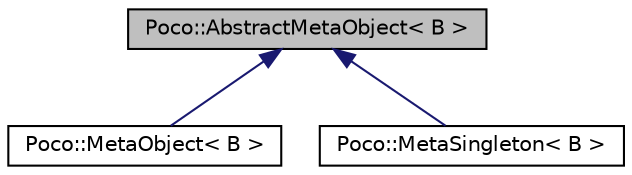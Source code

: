 digraph "Poco::AbstractMetaObject&lt; B &gt;"
{
 // LATEX_PDF_SIZE
  edge [fontname="Helvetica",fontsize="10",labelfontname="Helvetica",labelfontsize="10"];
  node [fontname="Helvetica",fontsize="10",shape=record];
  Node1 [label="Poco::AbstractMetaObject\< B \>",height=0.2,width=0.4,color="black", fillcolor="grey75", style="filled", fontcolor="black",tooltip=" "];
  Node1 -> Node2 [dir="back",color="midnightblue",fontsize="10",style="solid",fontname="Helvetica"];
  Node2 [label="Poco::MetaObject\< B \>",height=0.2,width=0.4,color="black", fillcolor="white", style="filled",URL="$classPoco_1_1MetaObject.html",tooltip=" "];
  Node1 -> Node3 [dir="back",color="midnightblue",fontsize="10",style="solid",fontname="Helvetica"];
  Node3 [label="Poco::MetaSingleton\< B \>",height=0.2,width=0.4,color="black", fillcolor="white", style="filled",URL="$classPoco_1_1MetaSingleton.html",tooltip=" "];
}
